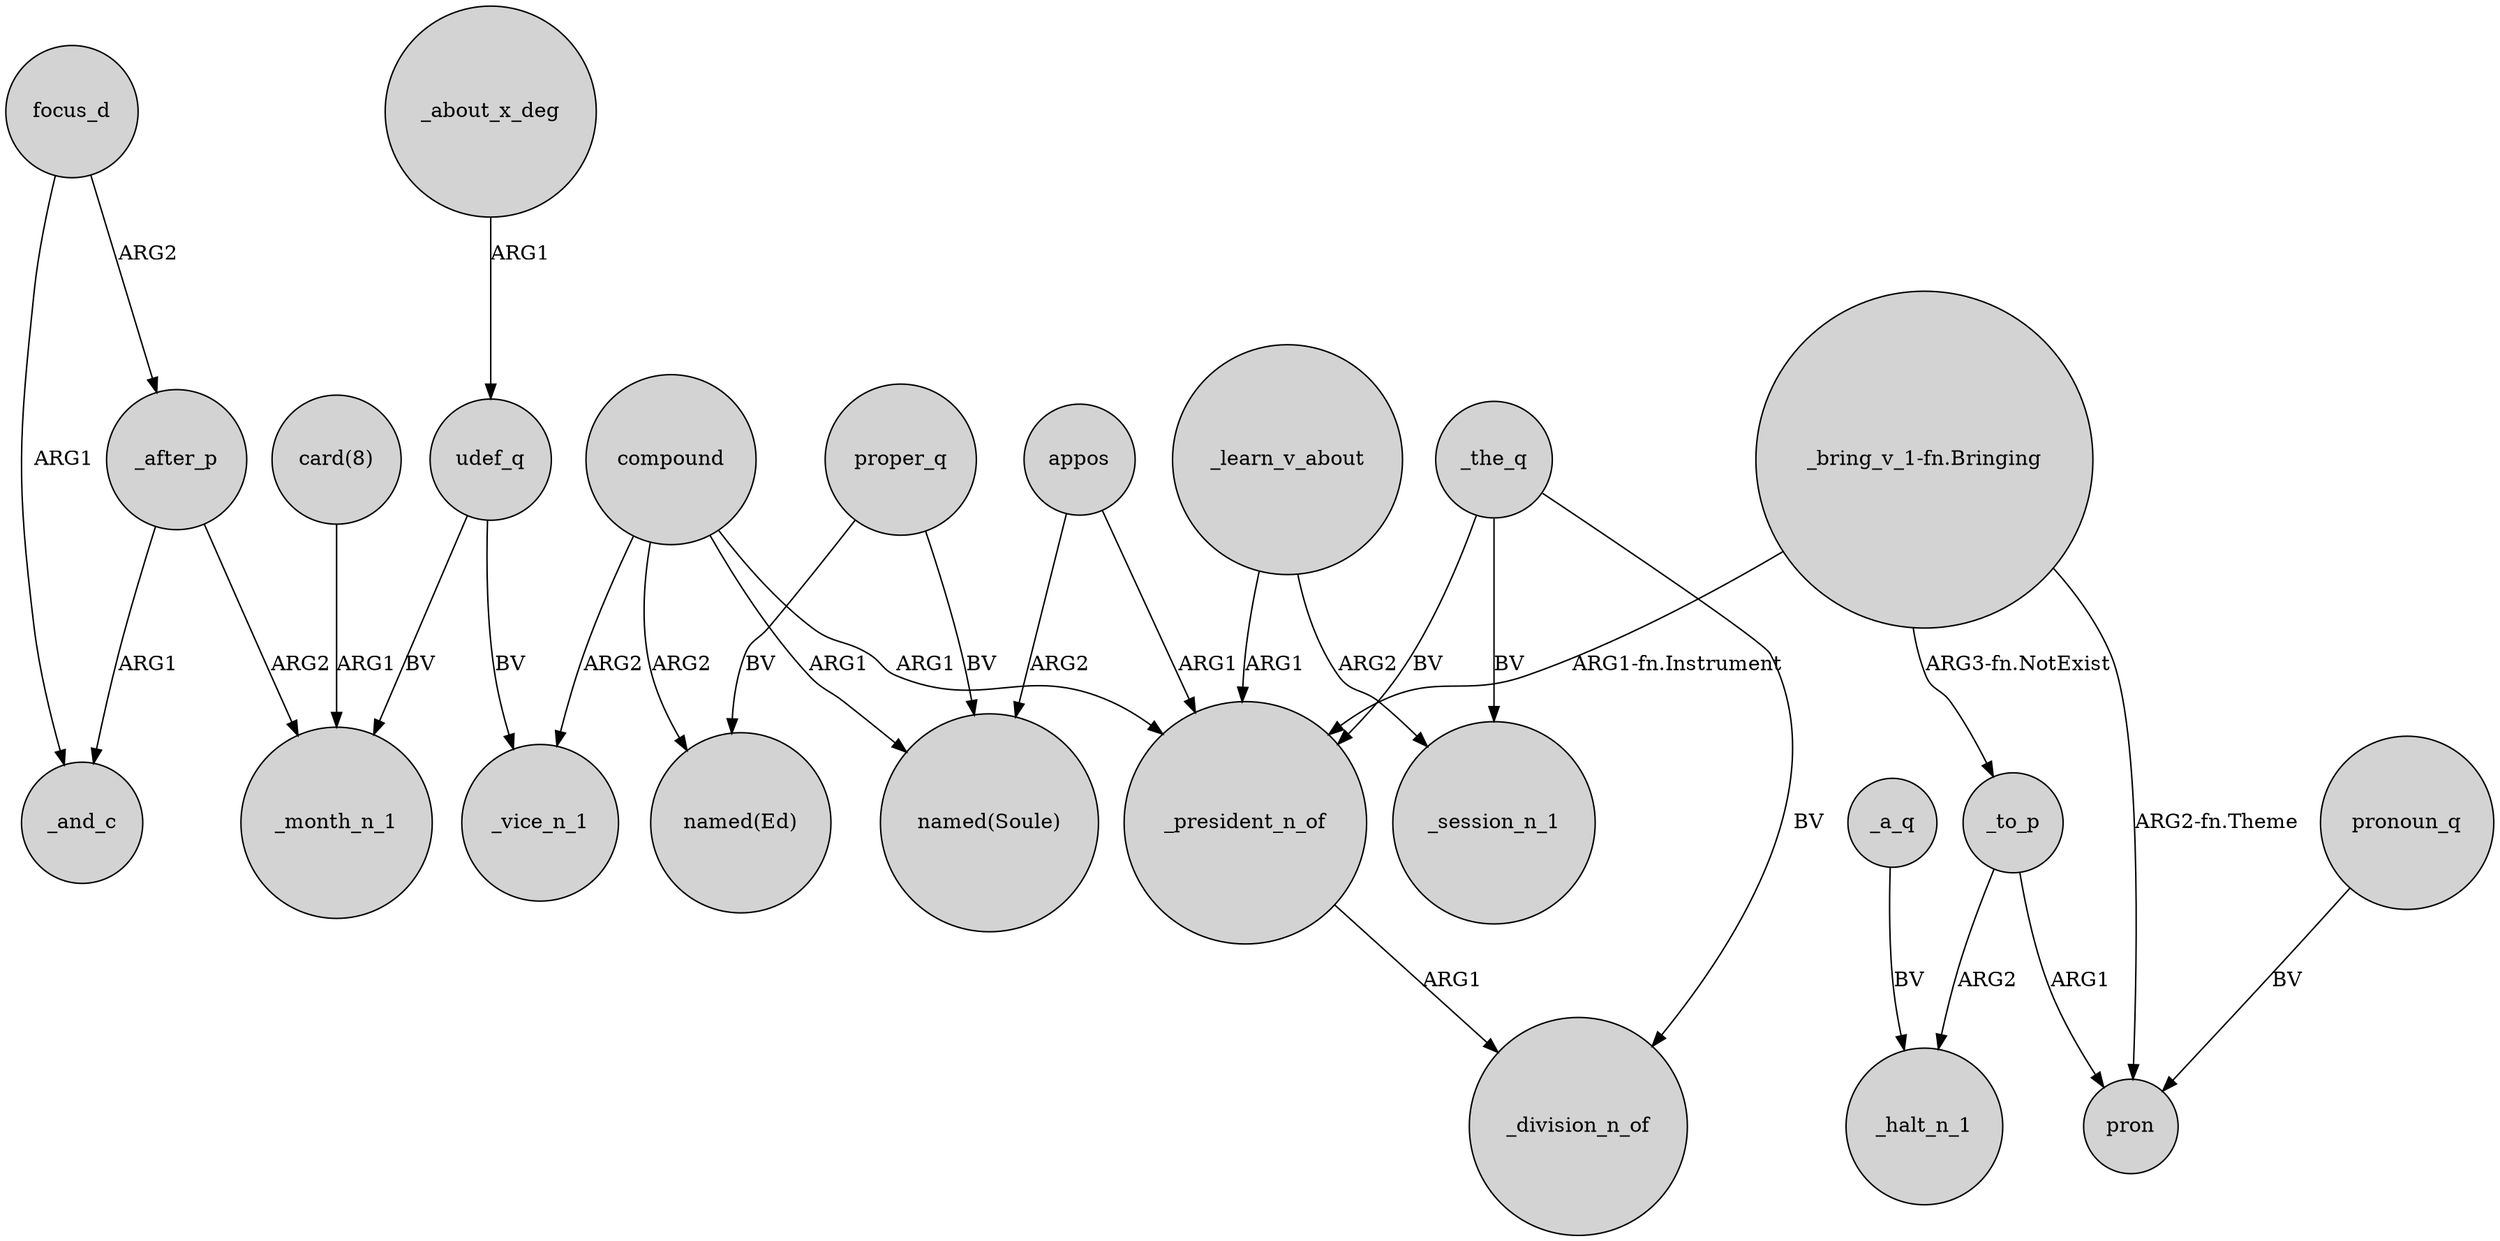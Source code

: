 digraph {
	node [shape=circle style=filled]
	compound -> _vice_n_1 [label=ARG2]
	proper_q -> "named(Ed)" [label=BV]
	focus_d -> _after_p [label=ARG2]
	_after_p -> _and_c [label=ARG1]
	_the_q -> _session_n_1 [label=BV]
	appos -> _president_n_of [label=ARG1]
	_to_p -> pron [label=ARG1]
	appos -> "named(Soule)" [label=ARG2]
	compound -> "named(Soule)" [label=ARG1]
	"_bring_v_1-fn.Bringing" -> _president_n_of [label="ARG1-fn.Instrument"]
	_learn_v_about -> _president_n_of [label=ARG1]
	_about_x_deg -> udef_q [label=ARG1]
	udef_q -> _month_n_1 [label=BV]
	"_bring_v_1-fn.Bringing" -> pron [label="ARG2-fn.Theme"]
	udef_q -> _vice_n_1 [label=BV]
	_to_p -> _halt_n_1 [label=ARG2]
	pronoun_q -> pron [label=BV]
	_learn_v_about -> _session_n_1 [label=ARG2]
	_a_q -> _halt_n_1 [label=BV]
	compound -> _president_n_of [label=ARG1]
	"card(8)" -> _month_n_1 [label=ARG1]
	_president_n_of -> _division_n_of [label=ARG1]
	_after_p -> _month_n_1 [label=ARG2]
	focus_d -> _and_c [label=ARG1]
	_the_q -> _president_n_of [label=BV]
	proper_q -> "named(Soule)" [label=BV]
	compound -> "named(Ed)" [label=ARG2]
	"_bring_v_1-fn.Bringing" -> _to_p [label="ARG3-fn.NotExist"]
	_the_q -> _division_n_of [label=BV]
}
